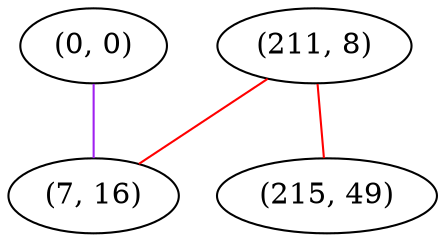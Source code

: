 graph "" {
"(211, 8)";
"(0, 0)";
"(7, 16)";
"(215, 49)";
"(211, 8)" -- "(7, 16)"  [color=red, key=0, weight=1];
"(211, 8)" -- "(215, 49)"  [color=red, key=0, weight=1];
"(0, 0)" -- "(7, 16)"  [color=purple, key=0, weight=4];
}
